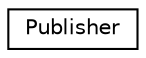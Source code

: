 digraph "Graphical Class Hierarchy"
{
  edge [fontname="Helvetica",fontsize="10",labelfontname="Helvetica",labelfontsize="10"];
  node [fontname="Helvetica",fontsize="10",shape=record];
  rankdir="LR";
  Node1 [label="Publisher",height=0.2,width=0.4,color="black", fillcolor="white", style="filled",URL="$classPublisher.html"];
}
